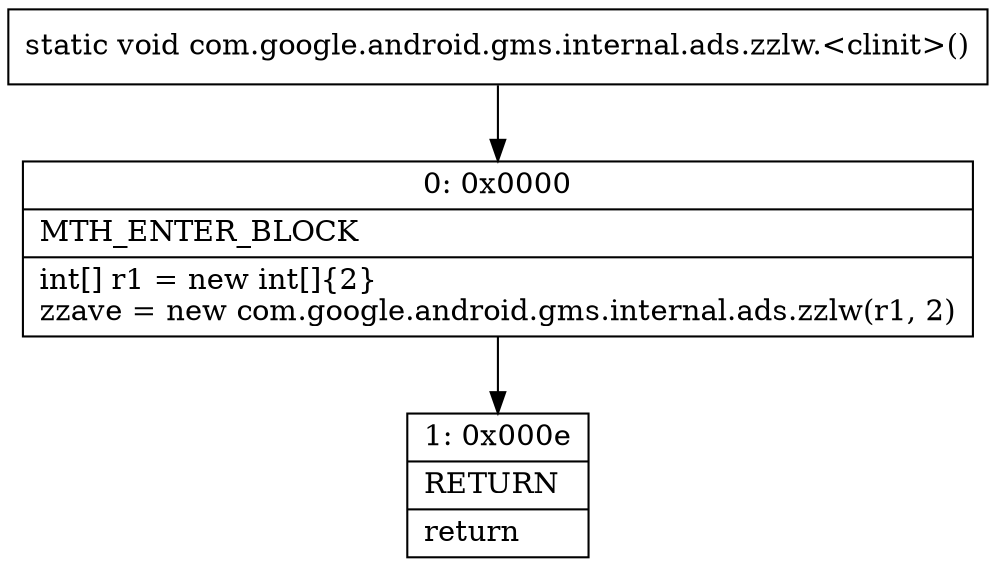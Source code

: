 digraph "CFG forcom.google.android.gms.internal.ads.zzlw.\<clinit\>()V" {
Node_0 [shape=record,label="{0\:\ 0x0000|MTH_ENTER_BLOCK\l|int[] r1 = new int[]\{2\}\lzzave = new com.google.android.gms.internal.ads.zzlw(r1, 2)\l}"];
Node_1 [shape=record,label="{1\:\ 0x000e|RETURN\l|return\l}"];
MethodNode[shape=record,label="{static void com.google.android.gms.internal.ads.zzlw.\<clinit\>() }"];
MethodNode -> Node_0;
Node_0 -> Node_1;
}

